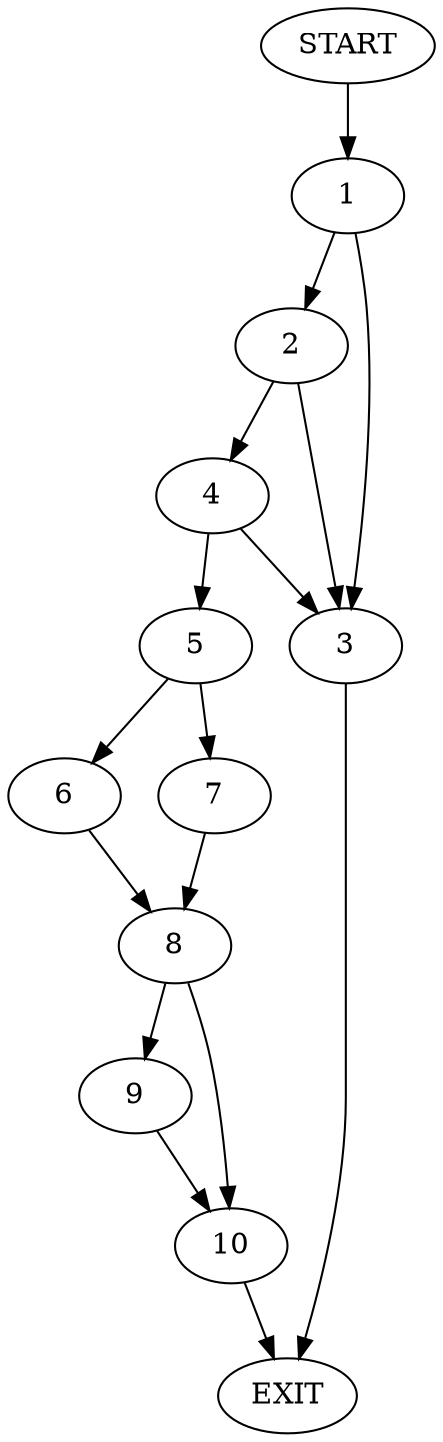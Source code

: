 digraph {
0 [label="START"]
11 [label="EXIT"]
0 -> 1
1 -> 2
1 -> 3
3 -> 11
2 -> 4
2 -> 3
4 -> 5
4 -> 3
5 -> 6
5 -> 7
7 -> 8
6 -> 8
8 -> 9
8 -> 10
9 -> 10
10 -> 11
}
